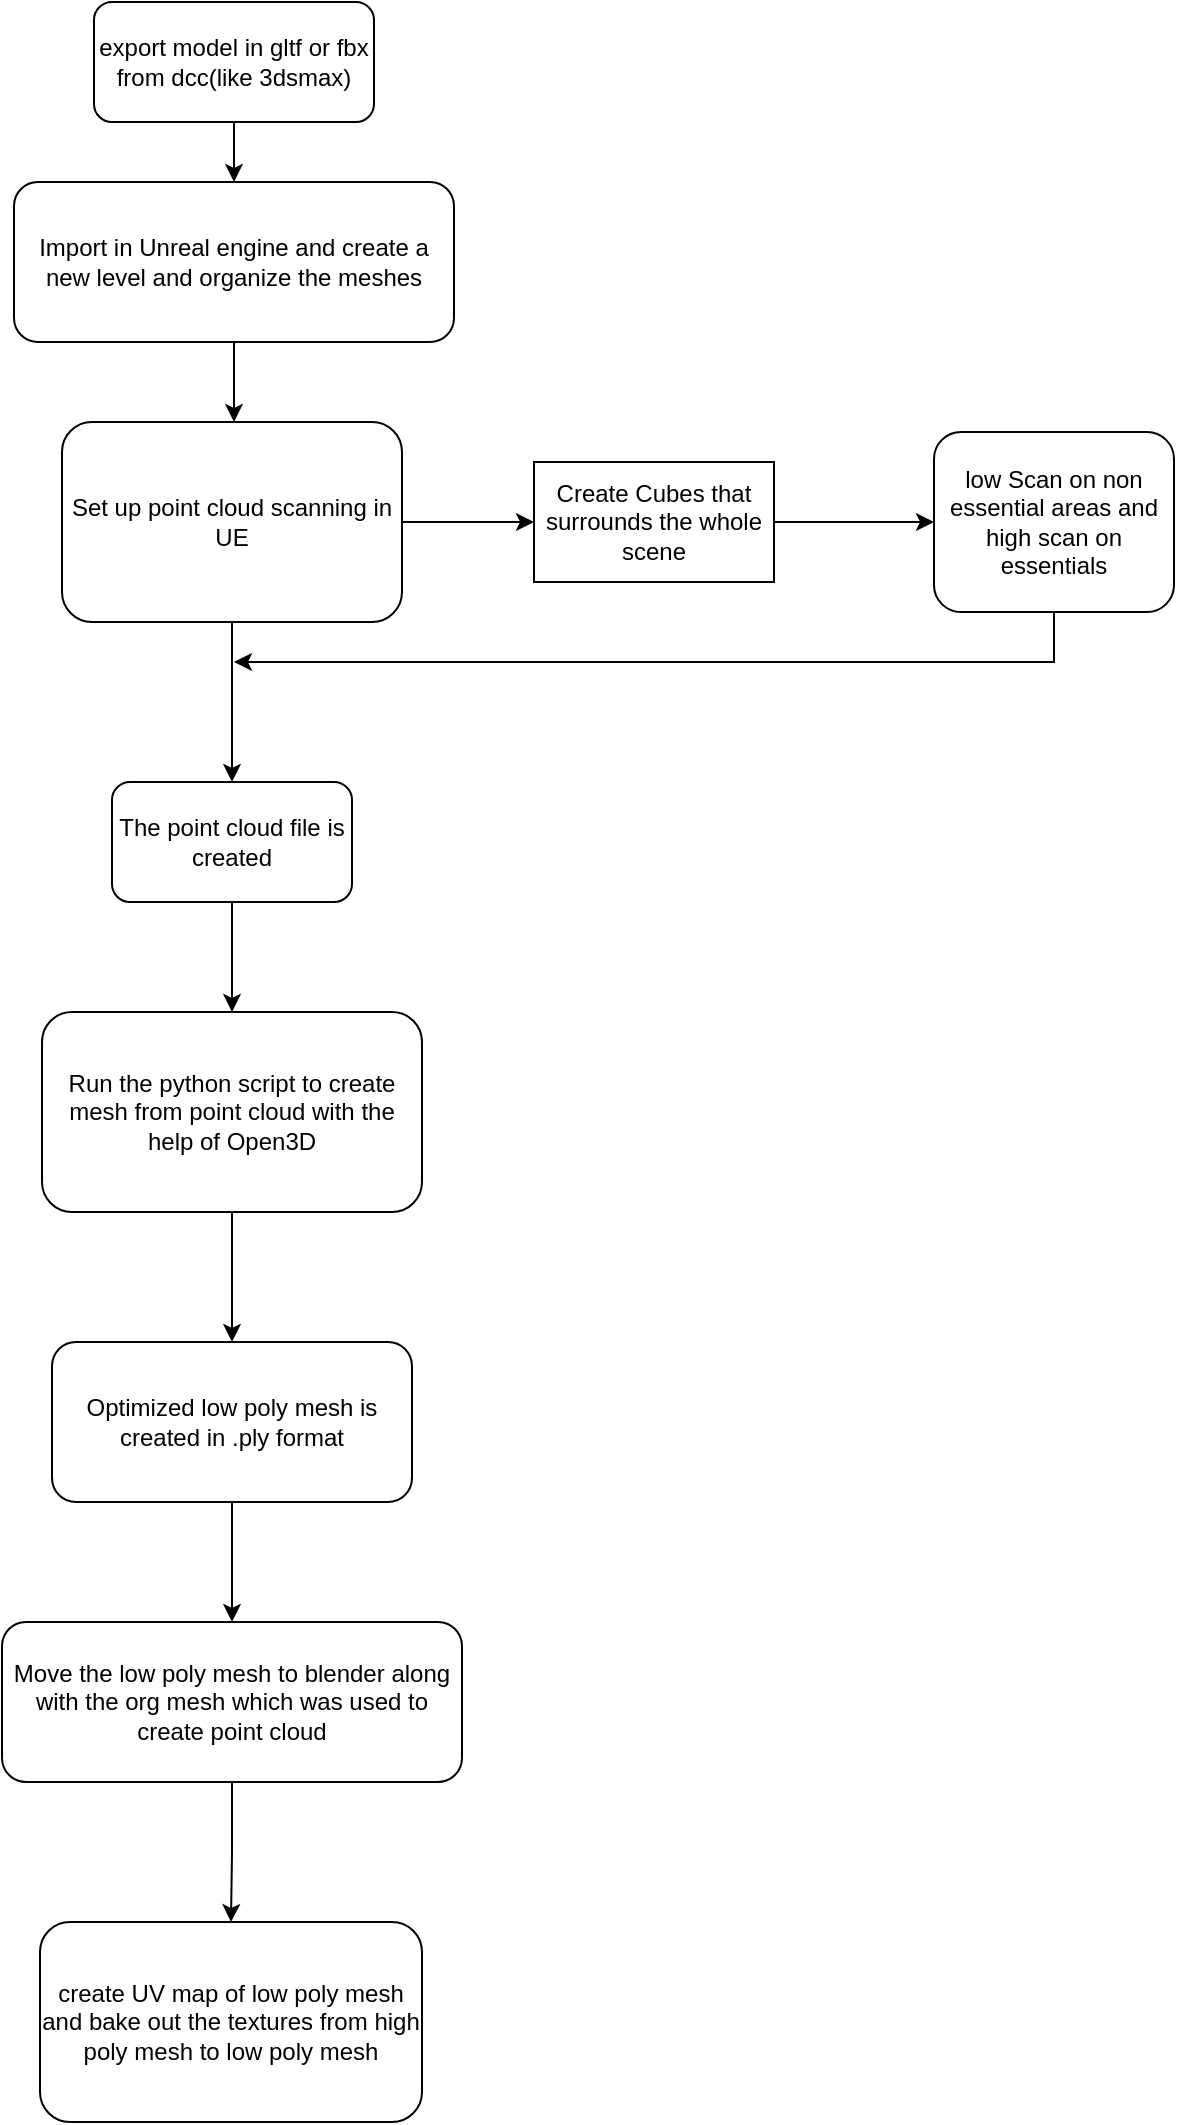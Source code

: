 <mxfile version="17.4.6" type="github">
  <diagram id="C5RBs43oDa-KdzZeNtuy" name="Page-1">
    <mxGraphModel dx="1038" dy="544" grid="1" gridSize="10" guides="1" tooltips="1" connect="1" arrows="1" fold="1" page="1" pageScale="1" pageWidth="827" pageHeight="1169" math="0" shadow="0">
      <root>
        <mxCell id="WIyWlLk6GJQsqaUBKTNV-0" />
        <mxCell id="WIyWlLk6GJQsqaUBKTNV-1" parent="WIyWlLk6GJQsqaUBKTNV-0" />
        <mxCell id="Uw2qJhcZrCrauIdlH-4s-2" style="edgeStyle=orthogonalEdgeStyle;rounded=0;orthogonalLoop=1;jettySize=auto;html=1;exitX=0.5;exitY=1;exitDx=0;exitDy=0;" edge="1" parent="WIyWlLk6GJQsqaUBKTNV-1" source="Uw2qJhcZrCrauIdlH-4s-1" target="Uw2qJhcZrCrauIdlH-4s-3">
          <mxGeometry relative="1" as="geometry">
            <mxPoint x="330" y="200" as="targetPoint" />
          </mxGeometry>
        </mxCell>
        <mxCell id="Uw2qJhcZrCrauIdlH-4s-1" value="&lt;div&gt;export model in gltf or fbx from dcc(like 3dsmax)&lt;/div&gt;" style="rounded=1;whiteSpace=wrap;html=1;" vertex="1" parent="WIyWlLk6GJQsqaUBKTNV-1">
          <mxGeometry x="260" y="30" width="140" height="60" as="geometry" />
        </mxCell>
        <mxCell id="Uw2qJhcZrCrauIdlH-4s-4" style="edgeStyle=orthogonalEdgeStyle;rounded=0;orthogonalLoop=1;jettySize=auto;html=1;" edge="1" parent="WIyWlLk6GJQsqaUBKTNV-1" source="Uw2qJhcZrCrauIdlH-4s-3" target="Uw2qJhcZrCrauIdlH-4s-5">
          <mxGeometry relative="1" as="geometry">
            <mxPoint x="240" y="320" as="targetPoint" />
            <Array as="points">
              <mxPoint x="330" y="240" />
              <mxPoint x="330" y="240" />
            </Array>
          </mxGeometry>
        </mxCell>
        <mxCell id="Uw2qJhcZrCrauIdlH-4s-3" value="&lt;div&gt;Import in Unreal engine and create a new level and organize the meshes&lt;/div&gt;" style="rounded=1;whiteSpace=wrap;html=1;" vertex="1" parent="WIyWlLk6GJQsqaUBKTNV-1">
          <mxGeometry x="220" y="120" width="220" height="80" as="geometry" />
        </mxCell>
        <mxCell id="Uw2qJhcZrCrauIdlH-4s-6" style="edgeStyle=orthogonalEdgeStyle;rounded=0;orthogonalLoop=1;jettySize=auto;html=1;" edge="1" parent="WIyWlLk6GJQsqaUBKTNV-1" source="Uw2qJhcZrCrauIdlH-4s-5" target="Uw2qJhcZrCrauIdlH-4s-7">
          <mxGeometry relative="1" as="geometry">
            <mxPoint x="370" y="450" as="targetPoint" />
          </mxGeometry>
        </mxCell>
        <mxCell id="Uw2qJhcZrCrauIdlH-4s-10" style="edgeStyle=orthogonalEdgeStyle;rounded=0;orthogonalLoop=1;jettySize=auto;html=1;" edge="1" parent="WIyWlLk6GJQsqaUBKTNV-1" source="Uw2qJhcZrCrauIdlH-4s-5" target="Uw2qJhcZrCrauIdlH-4s-19">
          <mxGeometry relative="1" as="geometry">
            <mxPoint x="329" y="600" as="targetPoint" />
          </mxGeometry>
        </mxCell>
        <mxCell id="Uw2qJhcZrCrauIdlH-4s-5" value="&lt;div&gt;Set up point cloud scanning in UE&lt;/div&gt;" style="rounded=1;whiteSpace=wrap;html=1;" vertex="1" parent="WIyWlLk6GJQsqaUBKTNV-1">
          <mxGeometry x="244" y="240" width="170" height="100" as="geometry" />
        </mxCell>
        <mxCell id="Uw2qJhcZrCrauIdlH-4s-8" style="edgeStyle=orthogonalEdgeStyle;rounded=0;orthogonalLoop=1;jettySize=auto;html=1;" edge="1" parent="WIyWlLk6GJQsqaUBKTNV-1" source="Uw2qJhcZrCrauIdlH-4s-7" target="Uw2qJhcZrCrauIdlH-4s-9">
          <mxGeometry relative="1" as="geometry">
            <mxPoint x="450" y="410" as="targetPoint" />
          </mxGeometry>
        </mxCell>
        <mxCell id="Uw2qJhcZrCrauIdlH-4s-7" value="&lt;div&gt;Create Cubes that &lt;span class=&quot;ILfuVd&quot;&gt;&lt;span class=&quot;hgKElc&quot;&gt;surrounds the whole scene&lt;/span&gt;&lt;/span&gt;&lt;/div&gt; " style="rounded=1;whiteSpace=wrap;html=1;arcSize=0;" vertex="1" parent="WIyWlLk6GJQsqaUBKTNV-1">
          <mxGeometry x="480" y="260" width="120" height="60" as="geometry" />
        </mxCell>
        <mxCell id="Uw2qJhcZrCrauIdlH-4s-17" style="edgeStyle=orthogonalEdgeStyle;rounded=0;orthogonalLoop=1;jettySize=auto;html=1;" edge="1" parent="WIyWlLk6GJQsqaUBKTNV-1" source="Uw2qJhcZrCrauIdlH-4s-9">
          <mxGeometry relative="1" as="geometry">
            <mxPoint x="330" y="360" as="targetPoint" />
            <Array as="points">
              <mxPoint x="740" y="360" />
            </Array>
          </mxGeometry>
        </mxCell>
        <mxCell id="Uw2qJhcZrCrauIdlH-4s-9" value="&lt;div&gt;low Scan on non essential areas and high scan on essentials&lt;/div&gt;" style="rounded=1;whiteSpace=wrap;html=1;" vertex="1" parent="WIyWlLk6GJQsqaUBKTNV-1">
          <mxGeometry x="680" y="245" width="120" height="90" as="geometry" />
        </mxCell>
        <mxCell id="Uw2qJhcZrCrauIdlH-4s-20" style="edgeStyle=orthogonalEdgeStyle;rounded=0;orthogonalLoop=1;jettySize=auto;html=1;" edge="1" parent="WIyWlLk6GJQsqaUBKTNV-1" source="Uw2qJhcZrCrauIdlH-4s-19" target="Uw2qJhcZrCrauIdlH-4s-21">
          <mxGeometry relative="1" as="geometry">
            <mxPoint x="329" y="720" as="targetPoint" />
          </mxGeometry>
        </mxCell>
        <mxCell id="Uw2qJhcZrCrauIdlH-4s-19" value="&lt;div&gt;The point cloud file is created&lt;/div&gt;" style="rounded=1;whiteSpace=wrap;html=1;" vertex="1" parent="WIyWlLk6GJQsqaUBKTNV-1">
          <mxGeometry x="269" y="420" width="120" height="60" as="geometry" />
        </mxCell>
        <mxCell id="Uw2qJhcZrCrauIdlH-4s-22" style="edgeStyle=orthogonalEdgeStyle;rounded=0;orthogonalLoop=1;jettySize=auto;html=1;" edge="1" parent="WIyWlLk6GJQsqaUBKTNV-1" source="Uw2qJhcZrCrauIdlH-4s-21" target="Uw2qJhcZrCrauIdlH-4s-23">
          <mxGeometry relative="1" as="geometry">
            <mxPoint x="329" y="850" as="targetPoint" />
          </mxGeometry>
        </mxCell>
        <mxCell id="Uw2qJhcZrCrauIdlH-4s-21" value="&lt;div&gt;Run the python script to create mesh from point cloud with the help of Open3D&lt;/div&gt;" style="rounded=1;whiteSpace=wrap;html=1;" vertex="1" parent="WIyWlLk6GJQsqaUBKTNV-1">
          <mxGeometry x="234" y="535" width="190" height="100" as="geometry" />
        </mxCell>
        <mxCell id="Uw2qJhcZrCrauIdlH-4s-29" style="edgeStyle=orthogonalEdgeStyle;rounded=0;orthogonalLoop=1;jettySize=auto;html=1;" edge="1" parent="WIyWlLk6GJQsqaUBKTNV-1" source="Uw2qJhcZrCrauIdlH-4s-23" target="Uw2qJhcZrCrauIdlH-4s-30">
          <mxGeometry relative="1" as="geometry">
            <mxPoint x="329" y="870" as="targetPoint" />
          </mxGeometry>
        </mxCell>
        <mxCell id="Uw2qJhcZrCrauIdlH-4s-23" value="Optimized low poly mesh is created in .ply format" style="rounded=1;whiteSpace=wrap;html=1;" vertex="1" parent="WIyWlLk6GJQsqaUBKTNV-1">
          <mxGeometry x="239" y="700" width="180" height="80" as="geometry" />
        </mxCell>
        <mxCell id="Uw2qJhcZrCrauIdlH-4s-31" style="edgeStyle=orthogonalEdgeStyle;rounded=0;orthogonalLoop=1;jettySize=auto;html=1;" edge="1" parent="WIyWlLk6GJQsqaUBKTNV-1" source="Uw2qJhcZrCrauIdlH-4s-30" target="Uw2qJhcZrCrauIdlH-4s-32">
          <mxGeometry relative="1" as="geometry">
            <mxPoint x="329" y="1020" as="targetPoint" />
          </mxGeometry>
        </mxCell>
        <mxCell id="Uw2qJhcZrCrauIdlH-4s-30" value="&lt;div&gt;Move the low poly mesh to blender along with the org mesh which was used to create point cloud&lt;/div&gt;" style="rounded=1;whiteSpace=wrap;html=1;" vertex="1" parent="WIyWlLk6GJQsqaUBKTNV-1">
          <mxGeometry x="214" y="840" width="230" height="80" as="geometry" />
        </mxCell>
        <mxCell id="Uw2qJhcZrCrauIdlH-4s-32" value="&lt;div&gt;create UV map of low poly mesh and bake out the textures from high poly mesh to low poly mesh&lt;/div&gt;" style="rounded=1;whiteSpace=wrap;html=1;" vertex="1" parent="WIyWlLk6GJQsqaUBKTNV-1">
          <mxGeometry x="233" y="990" width="191" height="100" as="geometry" />
        </mxCell>
      </root>
    </mxGraphModel>
  </diagram>
</mxfile>
